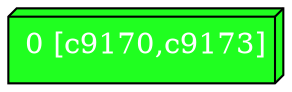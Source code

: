 diGraph libnss3{
	libnss3_0  [style=filled fillcolor="#20FF20" fontcolor="#ffffff" shape=box3d label="0 [c9170,c9173]"]


}